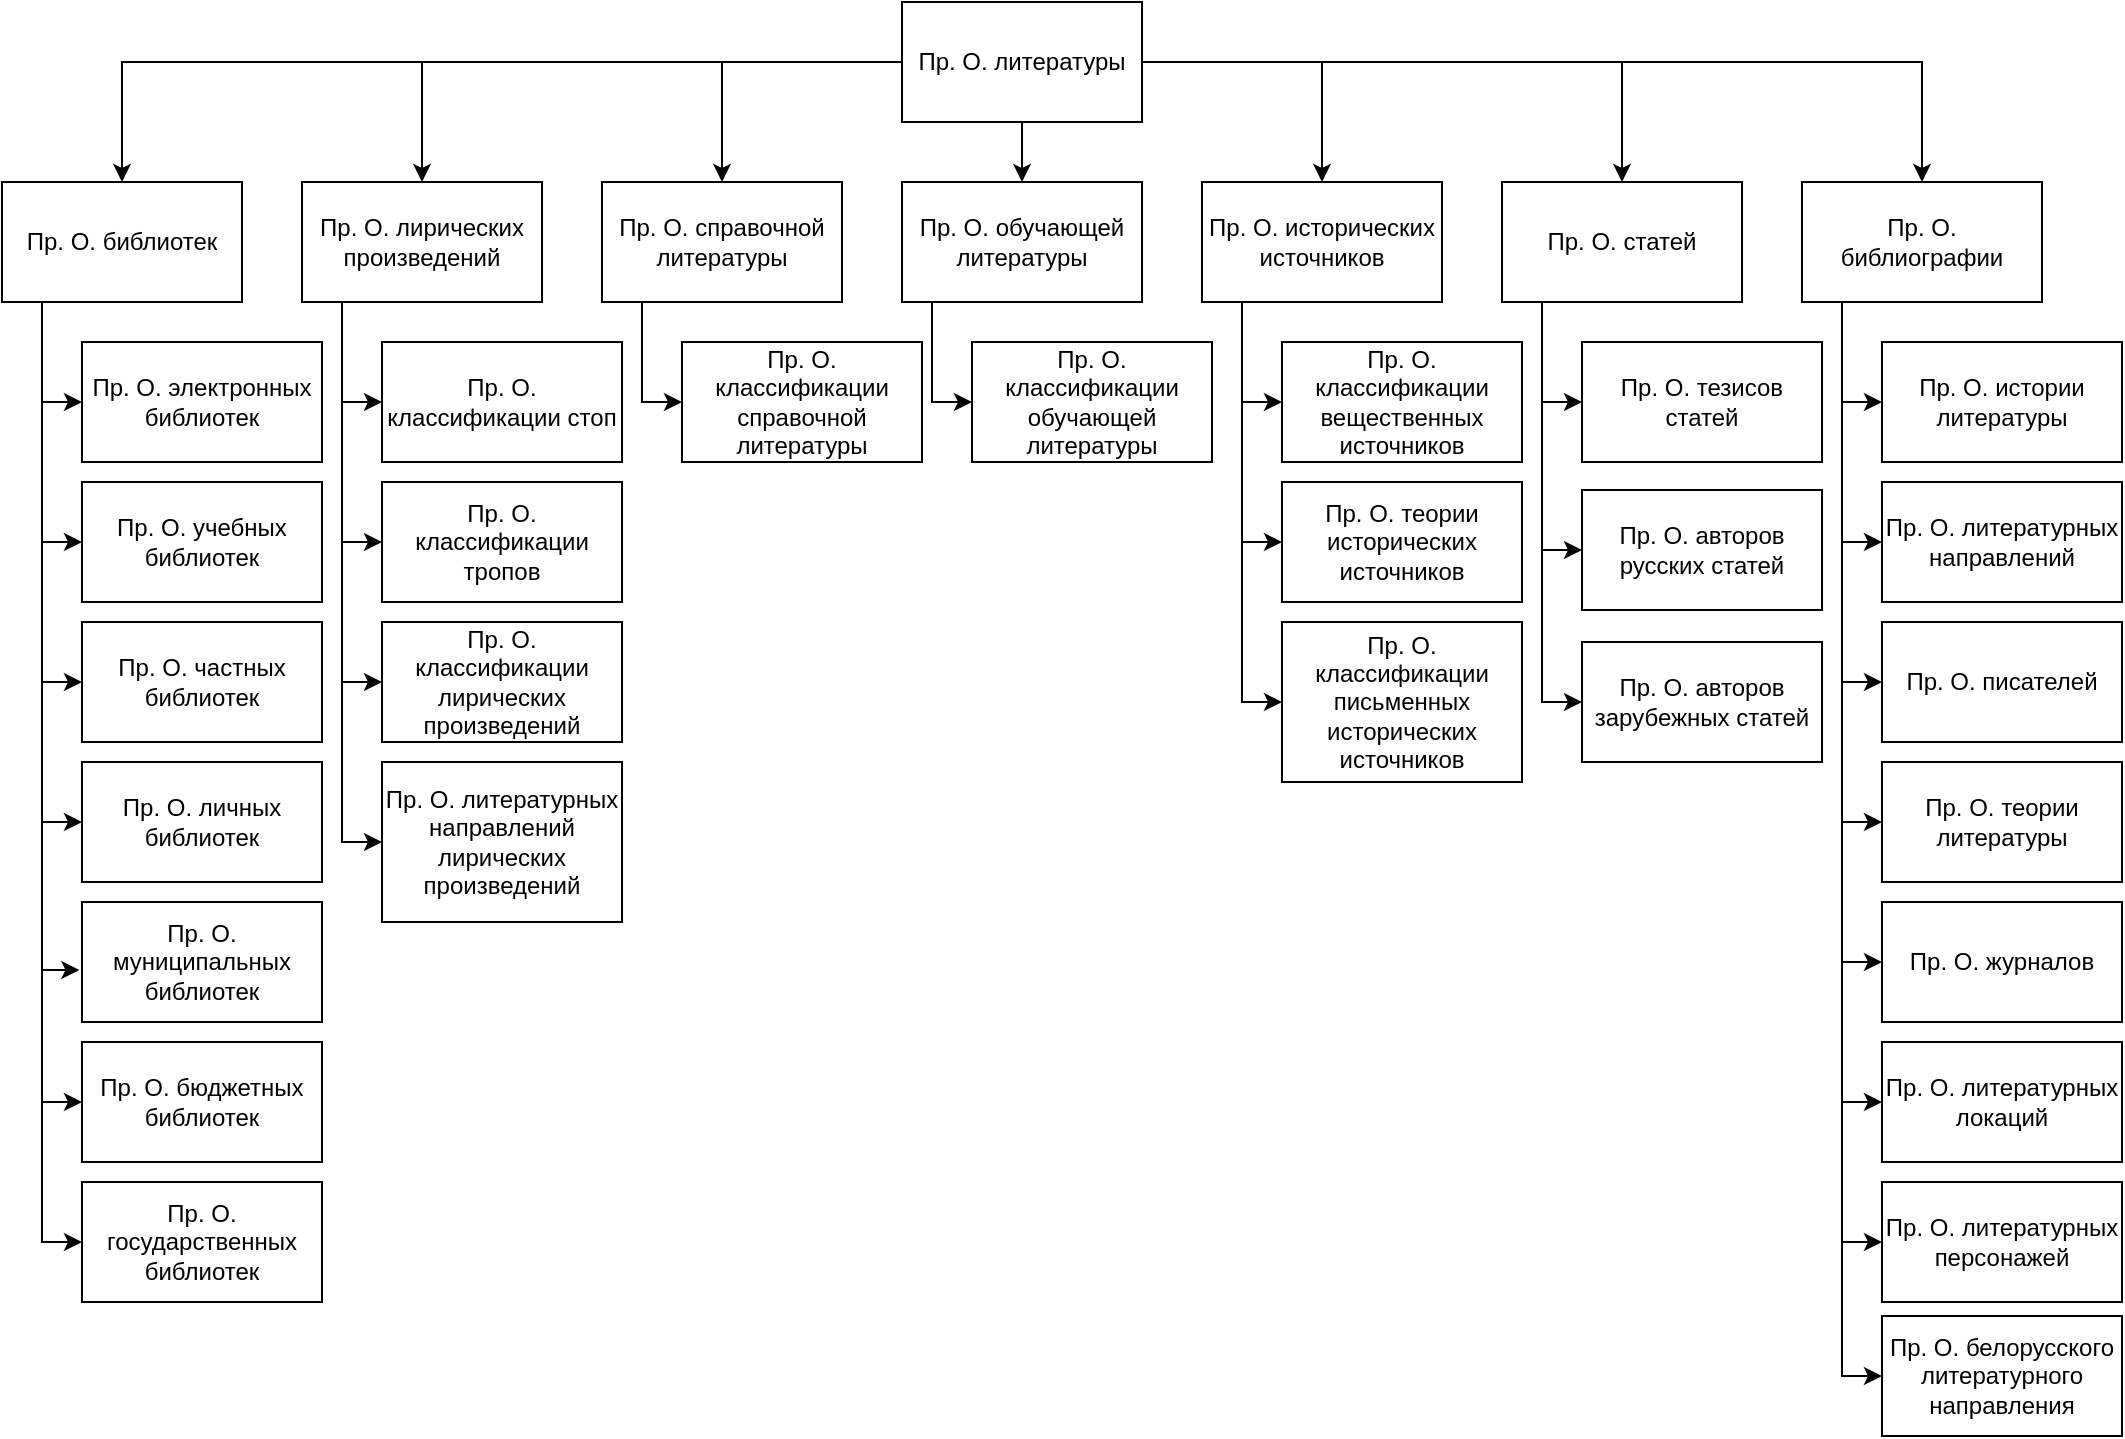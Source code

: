 <mxfile version="21.2.3" type="device">
  <diagram name="Страница 1" id="kTZTffR6gKLli-k9xVEi">
    <mxGraphModel dx="1195" dy="658" grid="1" gridSize="10" guides="1" tooltips="1" connect="1" arrows="1" fold="1" page="1" pageScale="1" pageWidth="1169" pageHeight="827" math="0" shadow="0">
      <root>
        <mxCell id="0" />
        <mxCell id="1" parent="0" />
        <mxCell id="exsmO-ag0ajFRI4BeNMT-10" style="edgeStyle=orthogonalEdgeStyle;rounded=0;orthogonalLoop=1;jettySize=auto;html=1;entryX=0.5;entryY=0;entryDx=0;entryDy=0;" edge="1" parent="1" source="exsmO-ag0ajFRI4BeNMT-1" target="exsmO-ag0ajFRI4BeNMT-2">
          <mxGeometry relative="1" as="geometry" />
        </mxCell>
        <mxCell id="exsmO-ag0ajFRI4BeNMT-11" style="edgeStyle=orthogonalEdgeStyle;rounded=0;orthogonalLoop=1;jettySize=auto;html=1;entryX=0.5;entryY=0;entryDx=0;entryDy=0;" edge="1" parent="1" source="exsmO-ag0ajFRI4BeNMT-1" target="exsmO-ag0ajFRI4BeNMT-3">
          <mxGeometry relative="1" as="geometry" />
        </mxCell>
        <mxCell id="exsmO-ag0ajFRI4BeNMT-12" style="edgeStyle=orthogonalEdgeStyle;rounded=0;orthogonalLoop=1;jettySize=auto;html=1;entryX=0.5;entryY=0;entryDx=0;entryDy=0;" edge="1" parent="1" source="exsmO-ag0ajFRI4BeNMT-1" target="exsmO-ag0ajFRI4BeNMT-4">
          <mxGeometry relative="1" as="geometry" />
        </mxCell>
        <mxCell id="exsmO-ag0ajFRI4BeNMT-15" style="edgeStyle=orthogonalEdgeStyle;rounded=0;orthogonalLoop=1;jettySize=auto;html=1;entryX=0.5;entryY=0;entryDx=0;entryDy=0;" edge="1" parent="1" source="exsmO-ag0ajFRI4BeNMT-1" target="exsmO-ag0ajFRI4BeNMT-7">
          <mxGeometry relative="1" as="geometry" />
        </mxCell>
        <mxCell id="exsmO-ag0ajFRI4BeNMT-16" style="edgeStyle=orthogonalEdgeStyle;rounded=0;orthogonalLoop=1;jettySize=auto;html=1;entryX=0.5;entryY=0;entryDx=0;entryDy=0;" edge="1" parent="1" source="exsmO-ag0ajFRI4BeNMT-1" target="exsmO-ag0ajFRI4BeNMT-8">
          <mxGeometry relative="1" as="geometry" />
        </mxCell>
        <mxCell id="exsmO-ag0ajFRI4BeNMT-17" style="edgeStyle=orthogonalEdgeStyle;rounded=0;orthogonalLoop=1;jettySize=auto;html=1;entryX=0.5;entryY=0;entryDx=0;entryDy=0;" edge="1" parent="1" source="exsmO-ag0ajFRI4BeNMT-1" target="exsmO-ag0ajFRI4BeNMT-9">
          <mxGeometry relative="1" as="geometry" />
        </mxCell>
        <mxCell id="exsmO-ag0ajFRI4BeNMT-46" style="edgeStyle=orthogonalEdgeStyle;rounded=0;orthogonalLoop=1;jettySize=auto;html=1;entryX=0.5;entryY=0;entryDx=0;entryDy=0;" edge="1" parent="1" source="exsmO-ag0ajFRI4BeNMT-1" target="exsmO-ag0ajFRI4BeNMT-5">
          <mxGeometry relative="1" as="geometry" />
        </mxCell>
        <mxCell id="exsmO-ag0ajFRI4BeNMT-1" value="Пр. О. литературы" style="rounded=0;whiteSpace=wrap;html=1;" vertex="1" parent="1">
          <mxGeometry x="490" y="110" width="120" height="60" as="geometry" />
        </mxCell>
        <mxCell id="exsmO-ag0ajFRI4BeNMT-27" style="edgeStyle=orthogonalEdgeStyle;rounded=0;orthogonalLoop=1;jettySize=auto;html=1;entryX=0;entryY=0.5;entryDx=0;entryDy=0;" edge="1" parent="1" source="exsmO-ag0ajFRI4BeNMT-2" target="exsmO-ag0ajFRI4BeNMT-20">
          <mxGeometry relative="1" as="geometry">
            <Array as="points">
              <mxPoint x="60" y="310" />
            </Array>
          </mxGeometry>
        </mxCell>
        <mxCell id="exsmO-ag0ajFRI4BeNMT-28" style="edgeStyle=orthogonalEdgeStyle;rounded=0;orthogonalLoop=1;jettySize=auto;html=1;entryX=0;entryY=0.5;entryDx=0;entryDy=0;" edge="1" parent="1" source="exsmO-ag0ajFRI4BeNMT-2" target="exsmO-ag0ajFRI4BeNMT-22">
          <mxGeometry relative="1" as="geometry">
            <Array as="points">
              <mxPoint x="60" y="380" />
            </Array>
          </mxGeometry>
        </mxCell>
        <mxCell id="exsmO-ag0ajFRI4BeNMT-29" style="edgeStyle=orthogonalEdgeStyle;rounded=0;orthogonalLoop=1;jettySize=auto;html=1;entryX=0;entryY=0.5;entryDx=0;entryDy=0;" edge="1" parent="1" source="exsmO-ag0ajFRI4BeNMT-2" target="exsmO-ag0ajFRI4BeNMT-21">
          <mxGeometry relative="1" as="geometry">
            <Array as="points">
              <mxPoint x="60" y="450" />
            </Array>
          </mxGeometry>
        </mxCell>
        <mxCell id="exsmO-ag0ajFRI4BeNMT-30" style="edgeStyle=orthogonalEdgeStyle;rounded=0;orthogonalLoop=1;jettySize=auto;html=1;entryX=0;entryY=0.5;entryDx=0;entryDy=0;" edge="1" parent="1" source="exsmO-ag0ajFRI4BeNMT-2" target="exsmO-ag0ajFRI4BeNMT-23">
          <mxGeometry relative="1" as="geometry">
            <Array as="points">
              <mxPoint x="60" y="520" />
            </Array>
          </mxGeometry>
        </mxCell>
        <mxCell id="exsmO-ag0ajFRI4BeNMT-31" style="edgeStyle=orthogonalEdgeStyle;rounded=0;orthogonalLoop=1;jettySize=auto;html=1;entryX=-0.011;entryY=0.567;entryDx=0;entryDy=0;entryPerimeter=0;" edge="1" parent="1" source="exsmO-ag0ajFRI4BeNMT-2" target="exsmO-ag0ajFRI4BeNMT-24">
          <mxGeometry relative="1" as="geometry">
            <Array as="points">
              <mxPoint x="60" y="594" />
            </Array>
          </mxGeometry>
        </mxCell>
        <mxCell id="exsmO-ag0ajFRI4BeNMT-32" style="edgeStyle=orthogonalEdgeStyle;rounded=0;orthogonalLoop=1;jettySize=auto;html=1;entryX=0;entryY=0.5;entryDx=0;entryDy=0;" edge="1" parent="1" source="exsmO-ag0ajFRI4BeNMT-2" target="exsmO-ag0ajFRI4BeNMT-25">
          <mxGeometry relative="1" as="geometry">
            <Array as="points">
              <mxPoint x="60" y="660" />
            </Array>
          </mxGeometry>
        </mxCell>
        <mxCell id="exsmO-ag0ajFRI4BeNMT-33" style="edgeStyle=orthogonalEdgeStyle;rounded=0;orthogonalLoop=1;jettySize=auto;html=1;entryX=0;entryY=0.5;entryDx=0;entryDy=0;" edge="1" parent="1" source="exsmO-ag0ajFRI4BeNMT-2" target="exsmO-ag0ajFRI4BeNMT-26">
          <mxGeometry relative="1" as="geometry">
            <Array as="points">
              <mxPoint x="60" y="730" />
            </Array>
          </mxGeometry>
        </mxCell>
        <mxCell id="exsmO-ag0ajFRI4BeNMT-2" value="Пр. О. библиотек" style="rounded=0;whiteSpace=wrap;html=1;" vertex="1" parent="1">
          <mxGeometry x="40" y="200" width="120" height="60" as="geometry" />
        </mxCell>
        <mxCell id="exsmO-ag0ajFRI4BeNMT-37" style="edgeStyle=orthogonalEdgeStyle;rounded=0;orthogonalLoop=1;jettySize=auto;html=1;entryX=0;entryY=0.5;entryDx=0;entryDy=0;" edge="1" parent="1" source="exsmO-ag0ajFRI4BeNMT-3" target="exsmO-ag0ajFRI4BeNMT-34">
          <mxGeometry relative="1" as="geometry">
            <Array as="points">
              <mxPoint x="210" y="310" />
            </Array>
          </mxGeometry>
        </mxCell>
        <mxCell id="exsmO-ag0ajFRI4BeNMT-38" style="edgeStyle=orthogonalEdgeStyle;rounded=0;orthogonalLoop=1;jettySize=auto;html=1;entryX=0;entryY=0.5;entryDx=0;entryDy=0;" edge="1" parent="1" source="exsmO-ag0ajFRI4BeNMT-3" target="exsmO-ag0ajFRI4BeNMT-35">
          <mxGeometry relative="1" as="geometry">
            <Array as="points">
              <mxPoint x="210" y="380" />
            </Array>
          </mxGeometry>
        </mxCell>
        <mxCell id="exsmO-ag0ajFRI4BeNMT-39" style="edgeStyle=orthogonalEdgeStyle;rounded=0;orthogonalLoop=1;jettySize=auto;html=1;entryX=0;entryY=0.5;entryDx=0;entryDy=0;" edge="1" parent="1" source="exsmO-ag0ajFRI4BeNMT-3" target="exsmO-ag0ajFRI4BeNMT-36">
          <mxGeometry relative="1" as="geometry">
            <Array as="points">
              <mxPoint x="210" y="450" />
            </Array>
          </mxGeometry>
        </mxCell>
        <mxCell id="exsmO-ag0ajFRI4BeNMT-41" style="edgeStyle=orthogonalEdgeStyle;rounded=0;orthogonalLoop=1;jettySize=auto;html=1;entryX=0;entryY=0.5;entryDx=0;entryDy=0;" edge="1" parent="1" source="exsmO-ag0ajFRI4BeNMT-3" target="exsmO-ag0ajFRI4BeNMT-40">
          <mxGeometry relative="1" as="geometry">
            <Array as="points">
              <mxPoint x="210" y="530" />
            </Array>
          </mxGeometry>
        </mxCell>
        <mxCell id="exsmO-ag0ajFRI4BeNMT-3" value="Пр. О. лирических произведений" style="rounded=0;whiteSpace=wrap;html=1;" vertex="1" parent="1">
          <mxGeometry x="190" y="200" width="120" height="60" as="geometry" />
        </mxCell>
        <mxCell id="exsmO-ag0ajFRI4BeNMT-43" style="edgeStyle=orthogonalEdgeStyle;rounded=0;orthogonalLoop=1;jettySize=auto;html=1;entryX=0;entryY=0.5;entryDx=0;entryDy=0;" edge="1" parent="1" source="exsmO-ag0ajFRI4BeNMT-4" target="exsmO-ag0ajFRI4BeNMT-42">
          <mxGeometry relative="1" as="geometry">
            <Array as="points">
              <mxPoint x="360" y="310" />
            </Array>
          </mxGeometry>
        </mxCell>
        <mxCell id="exsmO-ag0ajFRI4BeNMT-4" value="Пр. О. справочной литературы" style="rounded=0;whiteSpace=wrap;html=1;" vertex="1" parent="1">
          <mxGeometry x="340" y="200" width="120" height="60" as="geometry" />
        </mxCell>
        <mxCell id="exsmO-ag0ajFRI4BeNMT-45" style="edgeStyle=orthogonalEdgeStyle;rounded=0;orthogonalLoop=1;jettySize=auto;html=1;entryX=0;entryY=0.5;entryDx=0;entryDy=0;" edge="1" parent="1" source="exsmO-ag0ajFRI4BeNMT-5" target="exsmO-ag0ajFRI4BeNMT-44">
          <mxGeometry relative="1" as="geometry">
            <Array as="points">
              <mxPoint x="505" y="310" />
            </Array>
          </mxGeometry>
        </mxCell>
        <mxCell id="exsmO-ag0ajFRI4BeNMT-5" value="Пр. О. обучающей литературы" style="rounded=0;whiteSpace=wrap;html=1;" vertex="1" parent="1">
          <mxGeometry x="490" y="200" width="120" height="60" as="geometry" />
        </mxCell>
        <mxCell id="exsmO-ag0ajFRI4BeNMT-50" style="edgeStyle=orthogonalEdgeStyle;rounded=0;orthogonalLoop=1;jettySize=auto;html=1;entryX=0;entryY=0.5;entryDx=0;entryDy=0;" edge="1" parent="1" source="exsmO-ag0ajFRI4BeNMT-7" target="exsmO-ag0ajFRI4BeNMT-47">
          <mxGeometry relative="1" as="geometry">
            <Array as="points">
              <mxPoint x="660" y="310" />
            </Array>
          </mxGeometry>
        </mxCell>
        <mxCell id="exsmO-ag0ajFRI4BeNMT-51" style="edgeStyle=orthogonalEdgeStyle;rounded=0;orthogonalLoop=1;jettySize=auto;html=1;entryX=0;entryY=0.5;entryDx=0;entryDy=0;" edge="1" parent="1" source="exsmO-ag0ajFRI4BeNMT-7" target="exsmO-ag0ajFRI4BeNMT-48">
          <mxGeometry relative="1" as="geometry">
            <Array as="points">
              <mxPoint x="660" y="380" />
            </Array>
          </mxGeometry>
        </mxCell>
        <mxCell id="exsmO-ag0ajFRI4BeNMT-52" style="edgeStyle=orthogonalEdgeStyle;rounded=0;orthogonalLoop=1;jettySize=auto;html=1;entryX=0;entryY=0.5;entryDx=0;entryDy=0;" edge="1" parent="1" source="exsmO-ag0ajFRI4BeNMT-7" target="exsmO-ag0ajFRI4BeNMT-49">
          <mxGeometry relative="1" as="geometry">
            <Array as="points">
              <mxPoint x="660" y="460" />
            </Array>
          </mxGeometry>
        </mxCell>
        <mxCell id="exsmO-ag0ajFRI4BeNMT-7" value="Пр. О. исторических источников" style="rounded=0;whiteSpace=wrap;html=1;" vertex="1" parent="1">
          <mxGeometry x="640" y="200" width="120" height="60" as="geometry" />
        </mxCell>
        <mxCell id="exsmO-ag0ajFRI4BeNMT-54" style="edgeStyle=orthogonalEdgeStyle;rounded=0;orthogonalLoop=1;jettySize=auto;html=1;entryX=0;entryY=0.5;entryDx=0;entryDy=0;" edge="1" parent="1" source="exsmO-ag0ajFRI4BeNMT-8" target="exsmO-ag0ajFRI4BeNMT-53">
          <mxGeometry relative="1" as="geometry">
            <Array as="points">
              <mxPoint x="810" y="310" />
            </Array>
          </mxGeometry>
        </mxCell>
        <mxCell id="exsmO-ag0ajFRI4BeNMT-58" style="edgeStyle=orthogonalEdgeStyle;rounded=0;orthogonalLoop=1;jettySize=auto;html=1;entryX=0;entryY=0.5;entryDx=0;entryDy=0;" edge="1" parent="1" source="exsmO-ag0ajFRI4BeNMT-8" target="exsmO-ag0ajFRI4BeNMT-55">
          <mxGeometry relative="1" as="geometry">
            <Array as="points">
              <mxPoint x="810" y="384" />
            </Array>
          </mxGeometry>
        </mxCell>
        <mxCell id="exsmO-ag0ajFRI4BeNMT-59" style="edgeStyle=orthogonalEdgeStyle;rounded=0;orthogonalLoop=1;jettySize=auto;html=1;entryX=0;entryY=0.5;entryDx=0;entryDy=0;" edge="1" parent="1" source="exsmO-ag0ajFRI4BeNMT-8" target="exsmO-ag0ajFRI4BeNMT-56">
          <mxGeometry relative="1" as="geometry">
            <Array as="points">
              <mxPoint x="810" y="460" />
            </Array>
          </mxGeometry>
        </mxCell>
        <mxCell id="exsmO-ag0ajFRI4BeNMT-8" value="Пр. О. статей" style="rounded=0;whiteSpace=wrap;html=1;" vertex="1" parent="1">
          <mxGeometry x="790" y="200" width="120" height="60" as="geometry" />
        </mxCell>
        <mxCell id="exsmO-ag0ajFRI4BeNMT-70" style="edgeStyle=orthogonalEdgeStyle;rounded=0;orthogonalLoop=1;jettySize=auto;html=1;entryX=0;entryY=0.5;entryDx=0;entryDy=0;" edge="1" parent="1" source="exsmO-ag0ajFRI4BeNMT-9" target="exsmO-ag0ajFRI4BeNMT-60">
          <mxGeometry relative="1" as="geometry">
            <Array as="points">
              <mxPoint x="960" y="310" />
            </Array>
          </mxGeometry>
        </mxCell>
        <mxCell id="exsmO-ag0ajFRI4BeNMT-71" style="edgeStyle=orthogonalEdgeStyle;rounded=0;orthogonalLoop=1;jettySize=auto;html=1;entryX=0;entryY=0.5;entryDx=0;entryDy=0;" edge="1" parent="1" source="exsmO-ag0ajFRI4BeNMT-9" target="exsmO-ag0ajFRI4BeNMT-62">
          <mxGeometry relative="1" as="geometry">
            <Array as="points">
              <mxPoint x="960" y="380" />
            </Array>
          </mxGeometry>
        </mxCell>
        <mxCell id="exsmO-ag0ajFRI4BeNMT-72" style="edgeStyle=orthogonalEdgeStyle;rounded=0;orthogonalLoop=1;jettySize=auto;html=1;entryX=0;entryY=0.5;entryDx=0;entryDy=0;" edge="1" parent="1" source="exsmO-ag0ajFRI4BeNMT-9" target="exsmO-ag0ajFRI4BeNMT-63">
          <mxGeometry relative="1" as="geometry">
            <Array as="points">
              <mxPoint x="960" y="450" />
            </Array>
          </mxGeometry>
        </mxCell>
        <mxCell id="exsmO-ag0ajFRI4BeNMT-73" style="edgeStyle=orthogonalEdgeStyle;rounded=0;orthogonalLoop=1;jettySize=auto;html=1;entryX=0;entryY=0.5;entryDx=0;entryDy=0;" edge="1" parent="1" source="exsmO-ag0ajFRI4BeNMT-9" target="exsmO-ag0ajFRI4BeNMT-64">
          <mxGeometry relative="1" as="geometry">
            <Array as="points">
              <mxPoint x="960" y="520" />
            </Array>
          </mxGeometry>
        </mxCell>
        <mxCell id="exsmO-ag0ajFRI4BeNMT-74" style="edgeStyle=orthogonalEdgeStyle;rounded=0;orthogonalLoop=1;jettySize=auto;html=1;entryX=0;entryY=0.5;entryDx=0;entryDy=0;" edge="1" parent="1" source="exsmO-ag0ajFRI4BeNMT-9" target="exsmO-ag0ajFRI4BeNMT-65">
          <mxGeometry relative="1" as="geometry">
            <Array as="points">
              <mxPoint x="960" y="590" />
            </Array>
          </mxGeometry>
        </mxCell>
        <mxCell id="exsmO-ag0ajFRI4BeNMT-75" style="edgeStyle=orthogonalEdgeStyle;rounded=0;orthogonalLoop=1;jettySize=auto;html=1;entryX=0;entryY=0.5;entryDx=0;entryDy=0;" edge="1" parent="1" source="exsmO-ag0ajFRI4BeNMT-9" target="exsmO-ag0ajFRI4BeNMT-66">
          <mxGeometry relative="1" as="geometry">
            <Array as="points">
              <mxPoint x="960" y="660" />
            </Array>
          </mxGeometry>
        </mxCell>
        <mxCell id="exsmO-ag0ajFRI4BeNMT-76" style="edgeStyle=orthogonalEdgeStyle;rounded=0;orthogonalLoop=1;jettySize=auto;html=1;entryX=0;entryY=0.5;entryDx=0;entryDy=0;" edge="1" parent="1" source="exsmO-ag0ajFRI4BeNMT-9" target="exsmO-ag0ajFRI4BeNMT-68">
          <mxGeometry relative="1" as="geometry">
            <Array as="points">
              <mxPoint x="960" y="730" />
            </Array>
          </mxGeometry>
        </mxCell>
        <mxCell id="exsmO-ag0ajFRI4BeNMT-77" style="edgeStyle=orthogonalEdgeStyle;rounded=0;orthogonalLoop=1;jettySize=auto;html=1;entryX=0;entryY=0.5;entryDx=0;entryDy=0;" edge="1" parent="1" source="exsmO-ag0ajFRI4BeNMT-9" target="exsmO-ag0ajFRI4BeNMT-69">
          <mxGeometry relative="1" as="geometry">
            <Array as="points">
              <mxPoint x="960" y="797" />
            </Array>
          </mxGeometry>
        </mxCell>
        <mxCell id="exsmO-ag0ajFRI4BeNMT-9" value="Пр. О. библиографии" style="rounded=0;whiteSpace=wrap;html=1;" vertex="1" parent="1">
          <mxGeometry x="940" y="200" width="120" height="60" as="geometry" />
        </mxCell>
        <mxCell id="exsmO-ag0ajFRI4BeNMT-20" value="Пр. О. электронных библиотек" style="rounded=0;whiteSpace=wrap;html=1;" vertex="1" parent="1">
          <mxGeometry x="80" y="280" width="120" height="60" as="geometry" />
        </mxCell>
        <mxCell id="exsmO-ag0ajFRI4BeNMT-21" value="Пр. О. частных библиотек" style="rounded=0;whiteSpace=wrap;html=1;" vertex="1" parent="1">
          <mxGeometry x="80" y="420" width="120" height="60" as="geometry" />
        </mxCell>
        <mxCell id="exsmO-ag0ajFRI4BeNMT-22" value="Пр. О. учебных библиотек" style="rounded=0;whiteSpace=wrap;html=1;" vertex="1" parent="1">
          <mxGeometry x="80" y="350" width="120" height="60" as="geometry" />
        </mxCell>
        <mxCell id="exsmO-ag0ajFRI4BeNMT-23" value="Пр. О. личных библиотек" style="rounded=0;whiteSpace=wrap;html=1;" vertex="1" parent="1">
          <mxGeometry x="80" y="490" width="120" height="60" as="geometry" />
        </mxCell>
        <mxCell id="exsmO-ag0ajFRI4BeNMT-24" value="Пр. О. муниципальных библиотек" style="rounded=0;whiteSpace=wrap;html=1;" vertex="1" parent="1">
          <mxGeometry x="80" y="560" width="120" height="60" as="geometry" />
        </mxCell>
        <mxCell id="exsmO-ag0ajFRI4BeNMT-25" value="Пр. О. бюджетных библиотек" style="rounded=0;whiteSpace=wrap;html=1;" vertex="1" parent="1">
          <mxGeometry x="80" y="630" width="120" height="60" as="geometry" />
        </mxCell>
        <mxCell id="exsmO-ag0ajFRI4BeNMT-26" value="Пр. О. государственных библиотек" style="rounded=0;whiteSpace=wrap;html=1;" vertex="1" parent="1">
          <mxGeometry x="80" y="700" width="120" height="60" as="geometry" />
        </mxCell>
        <mxCell id="exsmO-ag0ajFRI4BeNMT-34" value="Пр. О. классификации стоп" style="rounded=0;whiteSpace=wrap;html=1;" vertex="1" parent="1">
          <mxGeometry x="230" y="280" width="120" height="60" as="geometry" />
        </mxCell>
        <mxCell id="exsmO-ag0ajFRI4BeNMT-35" value="Пр. О. классификации тропов" style="rounded=0;whiteSpace=wrap;html=1;" vertex="1" parent="1">
          <mxGeometry x="230" y="350" width="120" height="60" as="geometry" />
        </mxCell>
        <mxCell id="exsmO-ag0ajFRI4BeNMT-36" value="Пр. О. классификации лирических произведений" style="rounded=0;whiteSpace=wrap;html=1;" vertex="1" parent="1">
          <mxGeometry x="230" y="420" width="120" height="60" as="geometry" />
        </mxCell>
        <mxCell id="exsmO-ag0ajFRI4BeNMT-40" value="Пр. О. литературных направлений лирических произведений" style="rounded=0;whiteSpace=wrap;html=1;" vertex="1" parent="1">
          <mxGeometry x="230" y="490" width="120" height="80" as="geometry" />
        </mxCell>
        <mxCell id="exsmO-ag0ajFRI4BeNMT-42" value="Пр. О. классификации справочной литературы" style="rounded=0;whiteSpace=wrap;html=1;" vertex="1" parent="1">
          <mxGeometry x="380" y="280" width="120" height="60" as="geometry" />
        </mxCell>
        <mxCell id="exsmO-ag0ajFRI4BeNMT-44" value="Пр. О. классификации обучающей литературы" style="rounded=0;whiteSpace=wrap;html=1;" vertex="1" parent="1">
          <mxGeometry x="525" y="280" width="120" height="60" as="geometry" />
        </mxCell>
        <mxCell id="exsmO-ag0ajFRI4BeNMT-47" value="Пр. О. классификации вещественных источников" style="rounded=0;whiteSpace=wrap;html=1;" vertex="1" parent="1">
          <mxGeometry x="680" y="280" width="120" height="60" as="geometry" />
        </mxCell>
        <mxCell id="exsmO-ag0ajFRI4BeNMT-48" value="Пр. О. теории исторических источников" style="rounded=0;whiteSpace=wrap;html=1;" vertex="1" parent="1">
          <mxGeometry x="680" y="350" width="120" height="60" as="geometry" />
        </mxCell>
        <mxCell id="exsmO-ag0ajFRI4BeNMT-49" value="Пр. О. классификации письменных исторических источников" style="rounded=0;whiteSpace=wrap;html=1;" vertex="1" parent="1">
          <mxGeometry x="680" y="420" width="120" height="80" as="geometry" />
        </mxCell>
        <mxCell id="exsmO-ag0ajFRI4BeNMT-53" value="Пр. О. тезисов статей" style="rounded=0;whiteSpace=wrap;html=1;" vertex="1" parent="1">
          <mxGeometry x="830" y="280" width="120" height="60" as="geometry" />
        </mxCell>
        <mxCell id="exsmO-ag0ajFRI4BeNMT-55" value="Пр. О. авторов русских статей" style="rounded=0;whiteSpace=wrap;html=1;" vertex="1" parent="1">
          <mxGeometry x="830" y="354" width="120" height="60" as="geometry" />
        </mxCell>
        <mxCell id="exsmO-ag0ajFRI4BeNMT-56" value="Пр. О. авторов зарубежных статей" style="rounded=0;whiteSpace=wrap;html=1;" vertex="1" parent="1">
          <mxGeometry x="830" y="430" width="120" height="60" as="geometry" />
        </mxCell>
        <mxCell id="exsmO-ag0ajFRI4BeNMT-60" value="Пр. О. истории литературы" style="rounded=0;whiteSpace=wrap;html=1;" vertex="1" parent="1">
          <mxGeometry x="980" y="280" width="120" height="60" as="geometry" />
        </mxCell>
        <mxCell id="exsmO-ag0ajFRI4BeNMT-62" value="Пр. О. литературных направлений" style="rounded=0;whiteSpace=wrap;html=1;" vertex="1" parent="1">
          <mxGeometry x="980" y="350" width="120" height="60" as="geometry" />
        </mxCell>
        <mxCell id="exsmO-ag0ajFRI4BeNMT-63" value="Пр. О. писателей" style="rounded=0;whiteSpace=wrap;html=1;" vertex="1" parent="1">
          <mxGeometry x="980" y="420" width="120" height="60" as="geometry" />
        </mxCell>
        <mxCell id="exsmO-ag0ajFRI4BeNMT-64" value="Пр. О. теории литературы" style="rounded=0;whiteSpace=wrap;html=1;" vertex="1" parent="1">
          <mxGeometry x="980" y="490" width="120" height="60" as="geometry" />
        </mxCell>
        <mxCell id="exsmO-ag0ajFRI4BeNMT-65" value="Пр. О. журналов" style="rounded=0;whiteSpace=wrap;html=1;" vertex="1" parent="1">
          <mxGeometry x="980" y="560" width="120" height="60" as="geometry" />
        </mxCell>
        <mxCell id="exsmO-ag0ajFRI4BeNMT-66" value="Пр. О. литературных локаций" style="rounded=0;whiteSpace=wrap;html=1;" vertex="1" parent="1">
          <mxGeometry x="980" y="630" width="120" height="60" as="geometry" />
        </mxCell>
        <mxCell id="exsmO-ag0ajFRI4BeNMT-68" value="Пр. О. литературных персонажей" style="rounded=0;whiteSpace=wrap;html=1;" vertex="1" parent="1">
          <mxGeometry x="980" y="700" width="120" height="60" as="geometry" />
        </mxCell>
        <mxCell id="exsmO-ag0ajFRI4BeNMT-69" value="Пр. О. белорусского литературного направления" style="rounded=0;whiteSpace=wrap;html=1;" vertex="1" parent="1">
          <mxGeometry x="980" y="767" width="120" height="60" as="geometry" />
        </mxCell>
      </root>
    </mxGraphModel>
  </diagram>
</mxfile>
